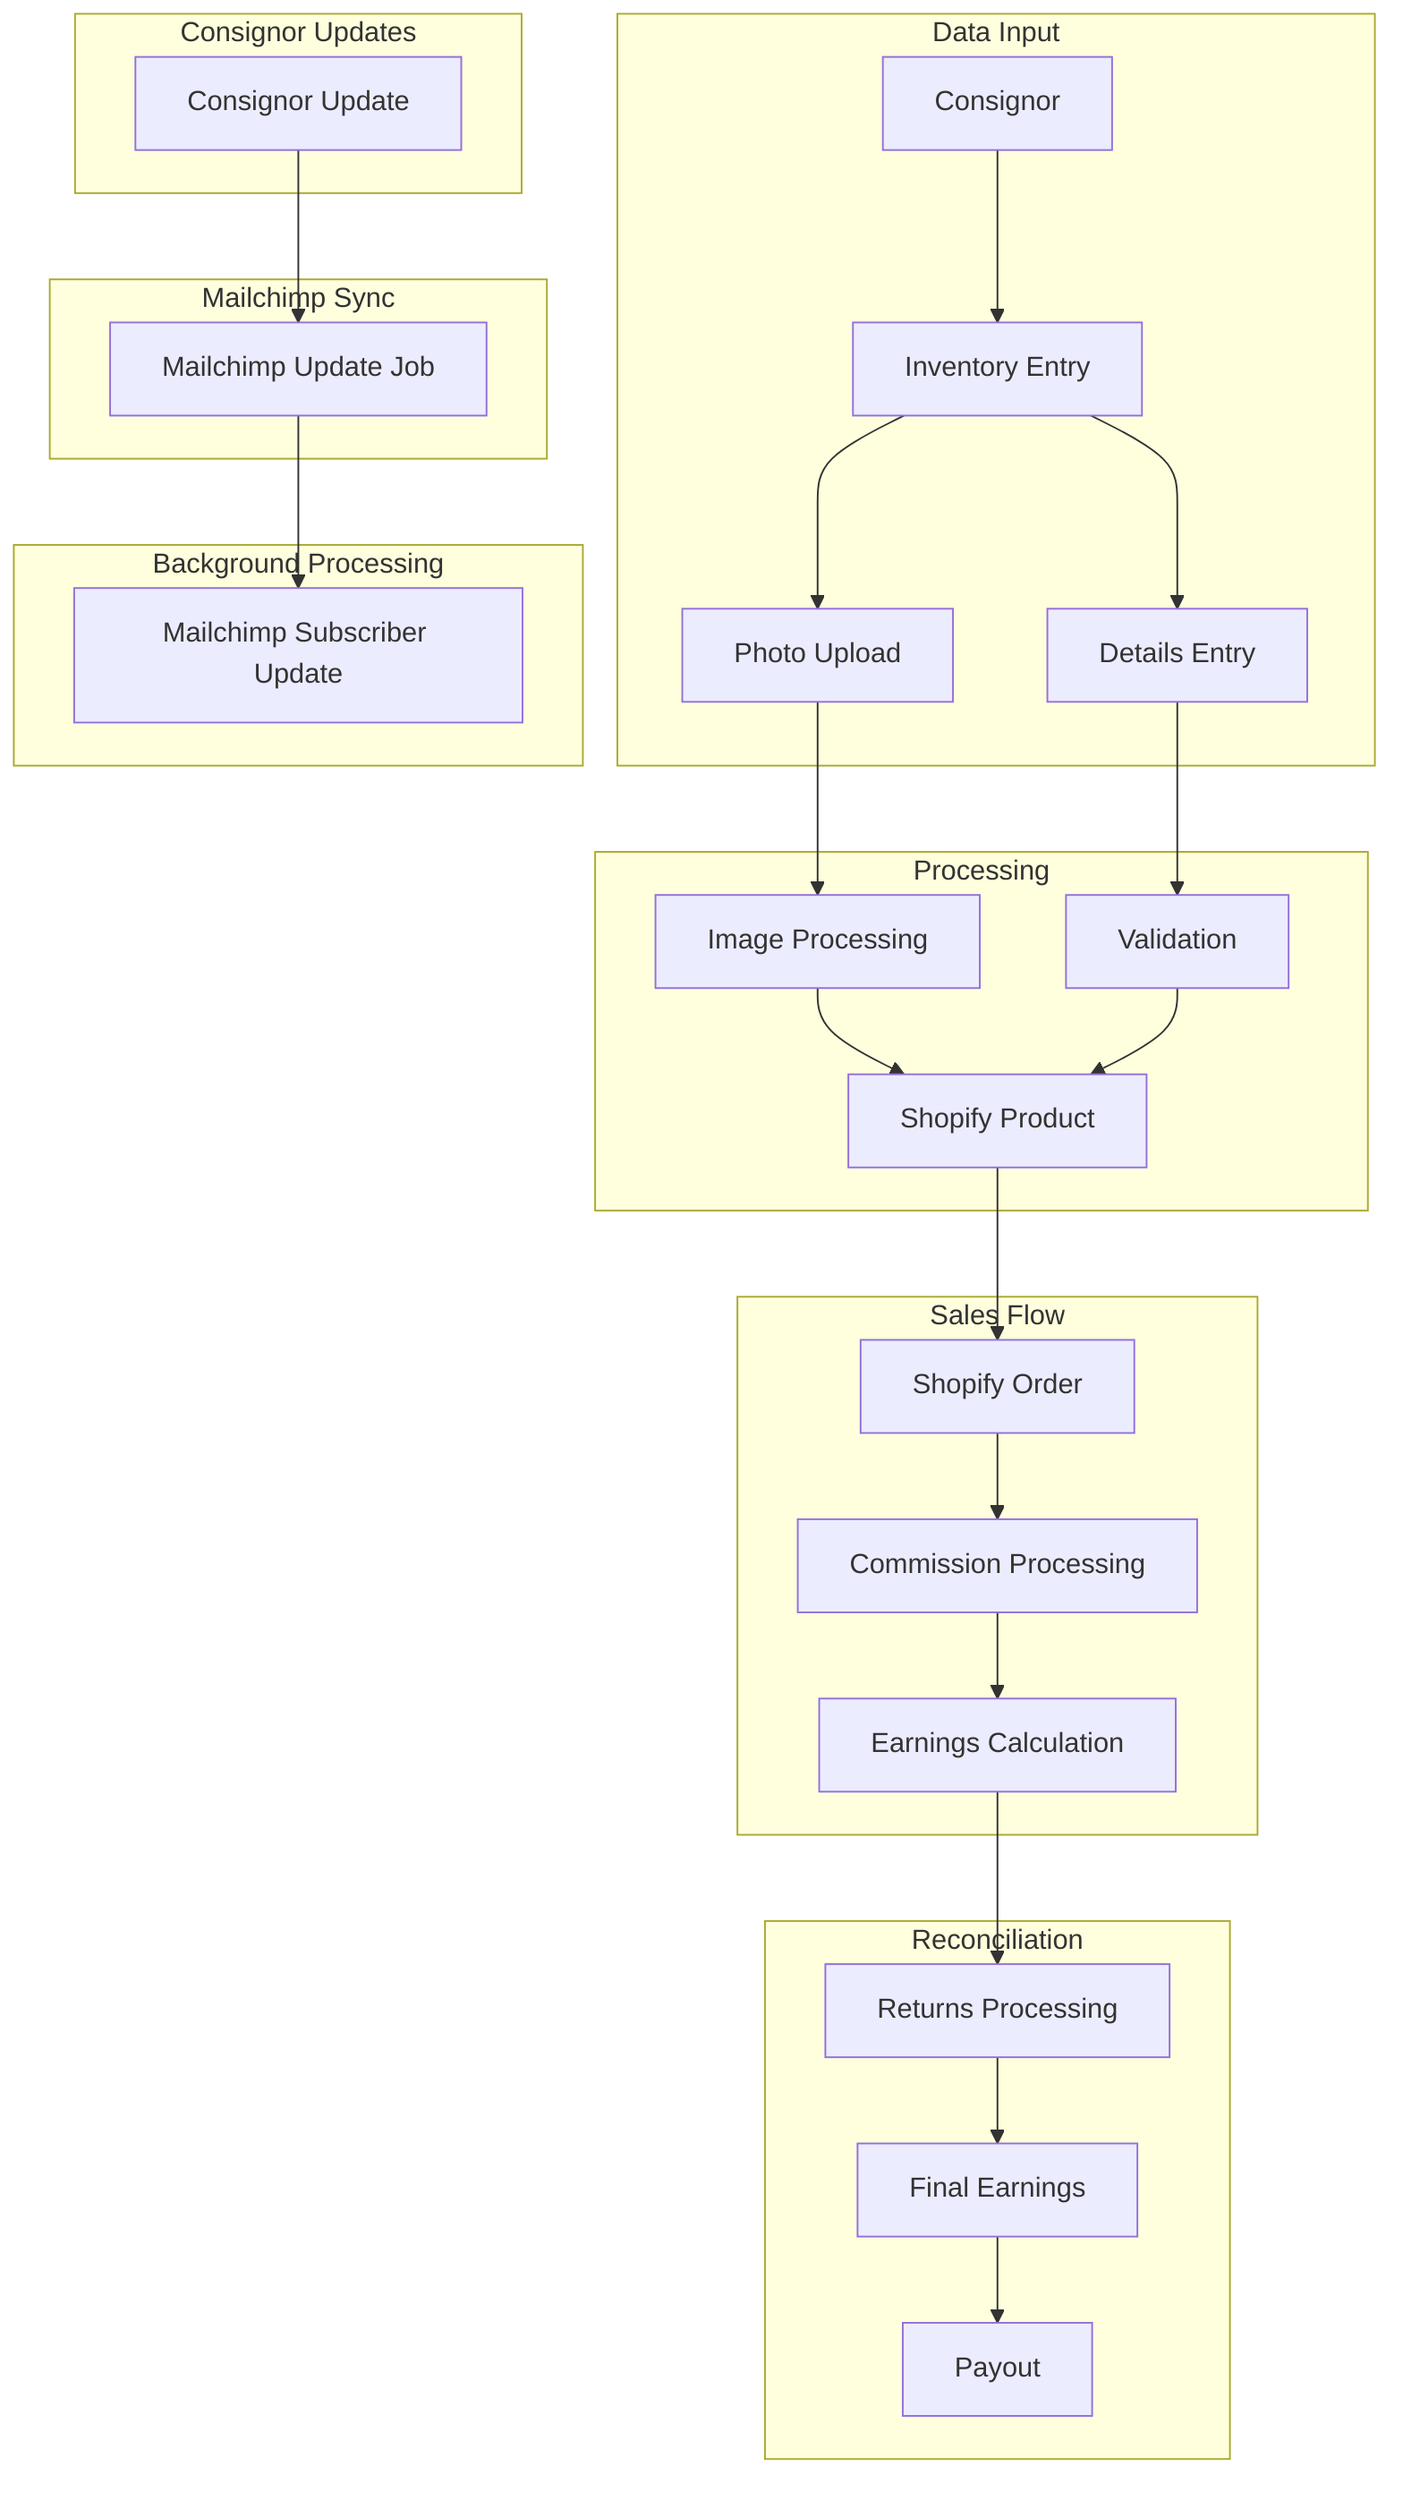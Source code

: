 graph TD
    subgraph "Data Input"
        C[Consignor] --> I[Inventory Entry]
        I --> P[Photo Upload]
        I --> D[Details Entry]
    end
    
    subgraph "Processing"
        P --> IP[Image Processing]
        D --> VP[Validation]
        IP & VP --> SP[Shopify Product]
    end
    
    subgraph "Sales Flow"
        SP --> SO[Shopify Order]
        SO --> CP[Commission Processing]
        CP --> EP[Earnings Calculation]
    end
    
    subgraph "Reconciliation"
        EP --> R[Returns Processing]
        R --> F[Final Earnings]
        F --> PO[Payout]
    end
    
    subgraph "Consignor Updates"
        CU[Consignor Update]
    end

    subgraph "Mailchimp Sync"
        CU --> MU[Mailchimp Update Job]
    end

    subgraph "Background Processing"
        MU --> MS[Mailchimp Subscriber Update]
    end
